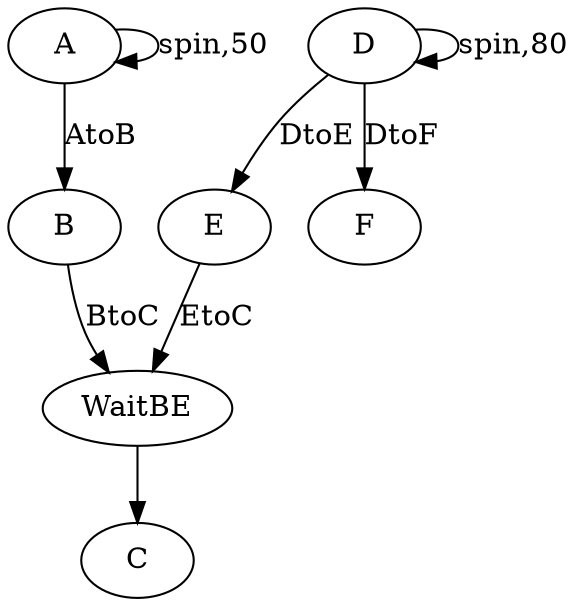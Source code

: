 digraph G {
    A [label = "A";];
    A -> A [label = "spin,50";];
    A -> B [label = "AtoB";];
    B [label = "B";];
    B -> WaitBE [label = "BtoC";];
    C [label = "C";];
    WaitBE [label = "WaitBE";];
    WaitBE -> C;
    D [label = "D";];
    D -> D [label = "spin,80";];
    D -> E [label = "DtoE";];
    D -> F [label = "DtoF";];
    E [label = "E";];
    E -> WaitBE [label = "EtoC";];
    F [label = "F";];
}